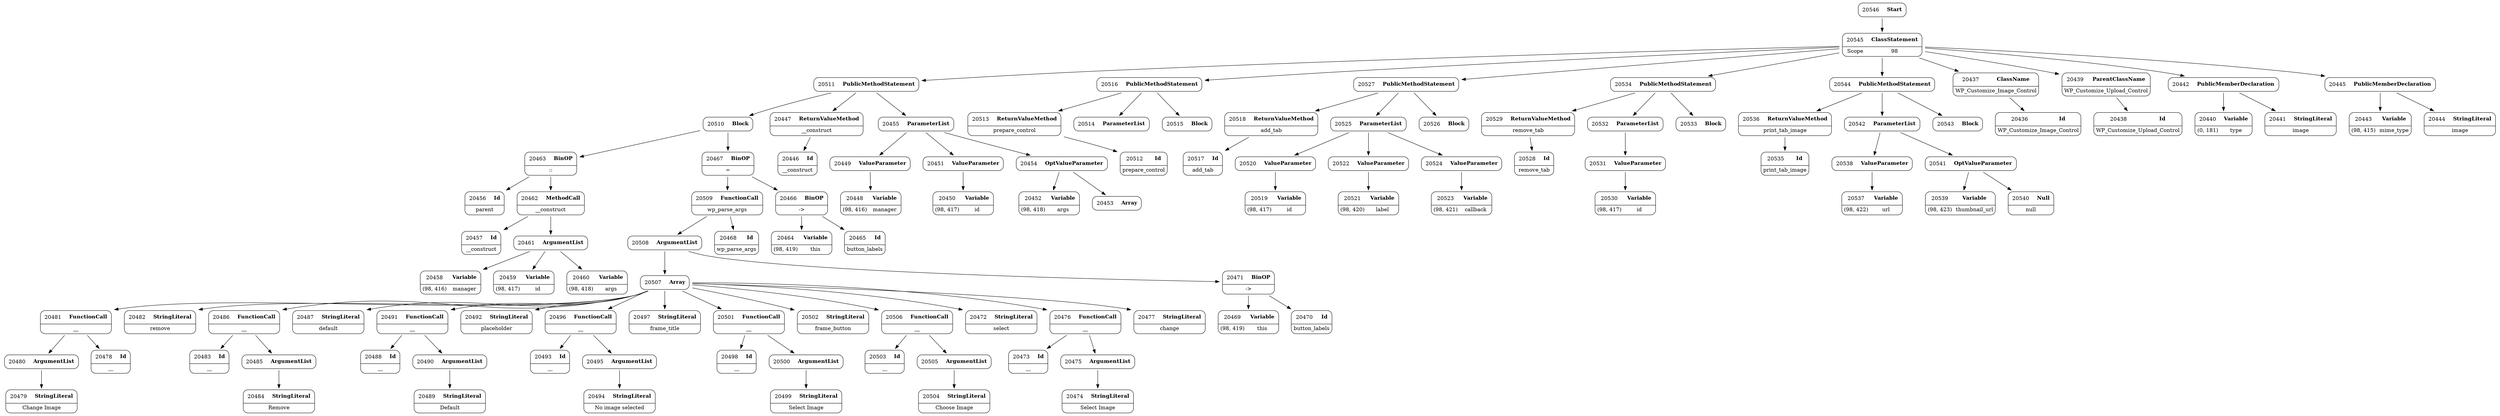 digraph ast {
node [shape=none];
20480 [label=<<TABLE border='1' cellspacing='0' cellpadding='10' style='rounded' ><TR><TD border='0'>20480</TD><TD border='0'><B>ArgumentList</B></TD></TR></TABLE>>];
20480 -> 20479 [weight=2];
20481 [label=<<TABLE border='1' cellspacing='0' cellpadding='10' style='rounded' ><TR><TD border='0'>20481</TD><TD border='0'><B>FunctionCall</B></TD></TR><HR/><TR><TD border='0' cellpadding='5' colspan='2'>__</TD></TR></TABLE>>];
20481 -> 20478 [weight=2];
20481 -> 20480 [weight=2];
20482 [label=<<TABLE border='1' cellspacing='0' cellpadding='10' style='rounded' ><TR><TD border='0'>20482</TD><TD border='0'><B>StringLiteral</B></TD></TR><HR/><TR><TD border='0' cellpadding='5' colspan='2'>remove</TD></TR></TABLE>>];
20483 [label=<<TABLE border='1' cellspacing='0' cellpadding='10' style='rounded' ><TR><TD border='0'>20483</TD><TD border='0'><B>Id</B></TD></TR><HR/><TR><TD border='0' cellpadding='5' colspan='2'>__</TD></TR></TABLE>>];
20484 [label=<<TABLE border='1' cellspacing='0' cellpadding='10' style='rounded' ><TR><TD border='0'>20484</TD><TD border='0'><B>StringLiteral</B></TD></TR><HR/><TR><TD border='0' cellpadding='5' colspan='2'>Remove</TD></TR></TABLE>>];
20485 [label=<<TABLE border='1' cellspacing='0' cellpadding='10' style='rounded' ><TR><TD border='0'>20485</TD><TD border='0'><B>ArgumentList</B></TD></TR></TABLE>>];
20485 -> 20484 [weight=2];
20486 [label=<<TABLE border='1' cellspacing='0' cellpadding='10' style='rounded' ><TR><TD border='0'>20486</TD><TD border='0'><B>FunctionCall</B></TD></TR><HR/><TR><TD border='0' cellpadding='5' colspan='2'>__</TD></TR></TABLE>>];
20486 -> 20483 [weight=2];
20486 -> 20485 [weight=2];
20487 [label=<<TABLE border='1' cellspacing='0' cellpadding='10' style='rounded' ><TR><TD border='0'>20487</TD><TD border='0'><B>StringLiteral</B></TD></TR><HR/><TR><TD border='0' cellpadding='5' colspan='2'>default</TD></TR></TABLE>>];
20488 [label=<<TABLE border='1' cellspacing='0' cellpadding='10' style='rounded' ><TR><TD border='0'>20488</TD><TD border='0'><B>Id</B></TD></TR><HR/><TR><TD border='0' cellpadding='5' colspan='2'>__</TD></TR></TABLE>>];
20489 [label=<<TABLE border='1' cellspacing='0' cellpadding='10' style='rounded' ><TR><TD border='0'>20489</TD><TD border='0'><B>StringLiteral</B></TD></TR><HR/><TR><TD border='0' cellpadding='5' colspan='2'>Default</TD></TR></TABLE>>];
20490 [label=<<TABLE border='1' cellspacing='0' cellpadding='10' style='rounded' ><TR><TD border='0'>20490</TD><TD border='0'><B>ArgumentList</B></TD></TR></TABLE>>];
20490 -> 20489 [weight=2];
20491 [label=<<TABLE border='1' cellspacing='0' cellpadding='10' style='rounded' ><TR><TD border='0'>20491</TD><TD border='0'><B>FunctionCall</B></TD></TR><HR/><TR><TD border='0' cellpadding='5' colspan='2'>__</TD></TR></TABLE>>];
20491 -> 20488 [weight=2];
20491 -> 20490 [weight=2];
20492 [label=<<TABLE border='1' cellspacing='0' cellpadding='10' style='rounded' ><TR><TD border='0'>20492</TD><TD border='0'><B>StringLiteral</B></TD></TR><HR/><TR><TD border='0' cellpadding='5' colspan='2'>placeholder</TD></TR></TABLE>>];
20493 [label=<<TABLE border='1' cellspacing='0' cellpadding='10' style='rounded' ><TR><TD border='0'>20493</TD><TD border='0'><B>Id</B></TD></TR><HR/><TR><TD border='0' cellpadding='5' colspan='2'>__</TD></TR></TABLE>>];
20494 [label=<<TABLE border='1' cellspacing='0' cellpadding='10' style='rounded' ><TR><TD border='0'>20494</TD><TD border='0'><B>StringLiteral</B></TD></TR><HR/><TR><TD border='0' cellpadding='5' colspan='2'>No image selected</TD></TR></TABLE>>];
20495 [label=<<TABLE border='1' cellspacing='0' cellpadding='10' style='rounded' ><TR><TD border='0'>20495</TD><TD border='0'><B>ArgumentList</B></TD></TR></TABLE>>];
20495 -> 20494 [weight=2];
20496 [label=<<TABLE border='1' cellspacing='0' cellpadding='10' style='rounded' ><TR><TD border='0'>20496</TD><TD border='0'><B>FunctionCall</B></TD></TR><HR/><TR><TD border='0' cellpadding='5' colspan='2'>__</TD></TR></TABLE>>];
20496 -> 20493 [weight=2];
20496 -> 20495 [weight=2];
20497 [label=<<TABLE border='1' cellspacing='0' cellpadding='10' style='rounded' ><TR><TD border='0'>20497</TD><TD border='0'><B>StringLiteral</B></TD></TR><HR/><TR><TD border='0' cellpadding='5' colspan='2'>frame_title</TD></TR></TABLE>>];
20498 [label=<<TABLE border='1' cellspacing='0' cellpadding='10' style='rounded' ><TR><TD border='0'>20498</TD><TD border='0'><B>Id</B></TD></TR><HR/><TR><TD border='0' cellpadding='5' colspan='2'>__</TD></TR></TABLE>>];
20499 [label=<<TABLE border='1' cellspacing='0' cellpadding='10' style='rounded' ><TR><TD border='0'>20499</TD><TD border='0'><B>StringLiteral</B></TD></TR><HR/><TR><TD border='0' cellpadding='5' colspan='2'>Select Image</TD></TR></TABLE>>];
20500 [label=<<TABLE border='1' cellspacing='0' cellpadding='10' style='rounded' ><TR><TD border='0'>20500</TD><TD border='0'><B>ArgumentList</B></TD></TR></TABLE>>];
20500 -> 20499 [weight=2];
20501 [label=<<TABLE border='1' cellspacing='0' cellpadding='10' style='rounded' ><TR><TD border='0'>20501</TD><TD border='0'><B>FunctionCall</B></TD></TR><HR/><TR><TD border='0' cellpadding='5' colspan='2'>__</TD></TR></TABLE>>];
20501 -> 20498 [weight=2];
20501 -> 20500 [weight=2];
20502 [label=<<TABLE border='1' cellspacing='0' cellpadding='10' style='rounded' ><TR><TD border='0'>20502</TD><TD border='0'><B>StringLiteral</B></TD></TR><HR/><TR><TD border='0' cellpadding='5' colspan='2'>frame_button</TD></TR></TABLE>>];
20503 [label=<<TABLE border='1' cellspacing='0' cellpadding='10' style='rounded' ><TR><TD border='0'>20503</TD><TD border='0'><B>Id</B></TD></TR><HR/><TR><TD border='0' cellpadding='5' colspan='2'>__</TD></TR></TABLE>>];
20504 [label=<<TABLE border='1' cellspacing='0' cellpadding='10' style='rounded' ><TR><TD border='0'>20504</TD><TD border='0'><B>StringLiteral</B></TD></TR><HR/><TR><TD border='0' cellpadding='5' colspan='2'>Choose Image</TD></TR></TABLE>>];
20505 [label=<<TABLE border='1' cellspacing='0' cellpadding='10' style='rounded' ><TR><TD border='0'>20505</TD><TD border='0'><B>ArgumentList</B></TD></TR></TABLE>>];
20505 -> 20504 [weight=2];
20506 [label=<<TABLE border='1' cellspacing='0' cellpadding='10' style='rounded' ><TR><TD border='0'>20506</TD><TD border='0'><B>FunctionCall</B></TD></TR><HR/><TR><TD border='0' cellpadding='5' colspan='2'>__</TD></TR></TABLE>>];
20506 -> 20503 [weight=2];
20506 -> 20505 [weight=2];
20507 [label=<<TABLE border='1' cellspacing='0' cellpadding='10' style='rounded' ><TR><TD border='0'>20507</TD><TD border='0'><B>Array</B></TD></TR></TABLE>>];
20507 -> 20472 [weight=2];
20507 -> 20476 [weight=2];
20507 -> 20477 [weight=2];
20507 -> 20481 [weight=2];
20507 -> 20482 [weight=2];
20507 -> 20486 [weight=2];
20507 -> 20487 [weight=2];
20507 -> 20491 [weight=2];
20507 -> 20492 [weight=2];
20507 -> 20496 [weight=2];
20507 -> 20497 [weight=2];
20507 -> 20501 [weight=2];
20507 -> 20502 [weight=2];
20507 -> 20506 [weight=2];
20508 [label=<<TABLE border='1' cellspacing='0' cellpadding='10' style='rounded' ><TR><TD border='0'>20508</TD><TD border='0'><B>ArgumentList</B></TD></TR></TABLE>>];
20508 -> 20471 [weight=2];
20508 -> 20507 [weight=2];
20509 [label=<<TABLE border='1' cellspacing='0' cellpadding='10' style='rounded' ><TR><TD border='0'>20509</TD><TD border='0'><B>FunctionCall</B></TD></TR><HR/><TR><TD border='0' cellpadding='5' colspan='2'>wp_parse_args</TD></TR></TABLE>>];
20509 -> 20468 [weight=2];
20509 -> 20508 [weight=2];
20510 [label=<<TABLE border='1' cellspacing='0' cellpadding='10' style='rounded' ><TR><TD border='0'>20510</TD><TD border='0'><B>Block</B></TD></TR></TABLE>>];
20510 -> 20463 [weight=2];
20510 -> 20467 [weight=2];
20511 [label=<<TABLE border='1' cellspacing='0' cellpadding='10' style='rounded' ><TR><TD border='0'>20511</TD><TD border='0'><B>PublicMethodStatement</B></TD></TR></TABLE>>];
20511 -> 20447 [weight=2];
20511 -> 20455 [weight=2];
20511 -> 20510 [weight=2];
20512 [label=<<TABLE border='1' cellspacing='0' cellpadding='10' style='rounded' ><TR><TD border='0'>20512</TD><TD border='0'><B>Id</B></TD></TR><HR/><TR><TD border='0' cellpadding='5' colspan='2'>prepare_control</TD></TR></TABLE>>];
20513 [label=<<TABLE border='1' cellspacing='0' cellpadding='10' style='rounded' ><TR><TD border='0'>20513</TD><TD border='0'><B>ReturnValueMethod</B></TD></TR><HR/><TR><TD border='0' cellpadding='5' colspan='2'>prepare_control</TD></TR></TABLE>>];
20513 -> 20512 [weight=2];
20514 [label=<<TABLE border='1' cellspacing='0' cellpadding='10' style='rounded' ><TR><TD border='0'>20514</TD><TD border='0'><B>ParameterList</B></TD></TR></TABLE>>];
20515 [label=<<TABLE border='1' cellspacing='0' cellpadding='10' style='rounded' ><TR><TD border='0'>20515</TD><TD border='0'><B>Block</B></TD></TR></TABLE>>];
20516 [label=<<TABLE border='1' cellspacing='0' cellpadding='10' style='rounded' ><TR><TD border='0'>20516</TD><TD border='0'><B>PublicMethodStatement</B></TD></TR></TABLE>>];
20516 -> 20513 [weight=2];
20516 -> 20514 [weight=2];
20516 -> 20515 [weight=2];
20517 [label=<<TABLE border='1' cellspacing='0' cellpadding='10' style='rounded' ><TR><TD border='0'>20517</TD><TD border='0'><B>Id</B></TD></TR><HR/><TR><TD border='0' cellpadding='5' colspan='2'>add_tab</TD></TR></TABLE>>];
20518 [label=<<TABLE border='1' cellspacing='0' cellpadding='10' style='rounded' ><TR><TD border='0'>20518</TD><TD border='0'><B>ReturnValueMethod</B></TD></TR><HR/><TR><TD border='0' cellpadding='5' colspan='2'>add_tab</TD></TR></TABLE>>];
20518 -> 20517 [weight=2];
20519 [label=<<TABLE border='1' cellspacing='0' cellpadding='10' style='rounded' ><TR><TD border='0'>20519</TD><TD border='0'><B>Variable</B></TD></TR><HR/><TR><TD border='0' cellpadding='5'>(98, 417)</TD><TD border='0' cellpadding='5'>id</TD></TR></TABLE>>];
20520 [label=<<TABLE border='1' cellspacing='0' cellpadding='10' style='rounded' ><TR><TD border='0'>20520</TD><TD border='0'><B>ValueParameter</B></TD></TR></TABLE>>];
20520 -> 20519 [weight=2];
20521 [label=<<TABLE border='1' cellspacing='0' cellpadding='10' style='rounded' ><TR><TD border='0'>20521</TD><TD border='0'><B>Variable</B></TD></TR><HR/><TR><TD border='0' cellpadding='5'>(98, 420)</TD><TD border='0' cellpadding='5'>label</TD></TR></TABLE>>];
20522 [label=<<TABLE border='1' cellspacing='0' cellpadding='10' style='rounded' ><TR><TD border='0'>20522</TD><TD border='0'><B>ValueParameter</B></TD></TR></TABLE>>];
20522 -> 20521 [weight=2];
20523 [label=<<TABLE border='1' cellspacing='0' cellpadding='10' style='rounded' ><TR><TD border='0'>20523</TD><TD border='0'><B>Variable</B></TD></TR><HR/><TR><TD border='0' cellpadding='5'>(98, 421)</TD><TD border='0' cellpadding='5'>callback</TD></TR></TABLE>>];
20524 [label=<<TABLE border='1' cellspacing='0' cellpadding='10' style='rounded' ><TR><TD border='0'>20524</TD><TD border='0'><B>ValueParameter</B></TD></TR></TABLE>>];
20524 -> 20523 [weight=2];
20525 [label=<<TABLE border='1' cellspacing='0' cellpadding='10' style='rounded' ><TR><TD border='0'>20525</TD><TD border='0'><B>ParameterList</B></TD></TR></TABLE>>];
20525 -> 20520 [weight=2];
20525 -> 20522 [weight=2];
20525 -> 20524 [weight=2];
20526 [label=<<TABLE border='1' cellspacing='0' cellpadding='10' style='rounded' ><TR><TD border='0'>20526</TD><TD border='0'><B>Block</B></TD></TR></TABLE>>];
20527 [label=<<TABLE border='1' cellspacing='0' cellpadding='10' style='rounded' ><TR><TD border='0'>20527</TD><TD border='0'><B>PublicMethodStatement</B></TD></TR></TABLE>>];
20527 -> 20518 [weight=2];
20527 -> 20525 [weight=2];
20527 -> 20526 [weight=2];
20528 [label=<<TABLE border='1' cellspacing='0' cellpadding='10' style='rounded' ><TR><TD border='0'>20528</TD><TD border='0'><B>Id</B></TD></TR><HR/><TR><TD border='0' cellpadding='5' colspan='2'>remove_tab</TD></TR></TABLE>>];
20529 [label=<<TABLE border='1' cellspacing='0' cellpadding='10' style='rounded' ><TR><TD border='0'>20529</TD><TD border='0'><B>ReturnValueMethod</B></TD></TR><HR/><TR><TD border='0' cellpadding='5' colspan='2'>remove_tab</TD></TR></TABLE>>];
20529 -> 20528 [weight=2];
20530 [label=<<TABLE border='1' cellspacing='0' cellpadding='10' style='rounded' ><TR><TD border='0'>20530</TD><TD border='0'><B>Variable</B></TD></TR><HR/><TR><TD border='0' cellpadding='5'>(98, 417)</TD><TD border='0' cellpadding='5'>id</TD></TR></TABLE>>];
20531 [label=<<TABLE border='1' cellspacing='0' cellpadding='10' style='rounded' ><TR><TD border='0'>20531</TD><TD border='0'><B>ValueParameter</B></TD></TR></TABLE>>];
20531 -> 20530 [weight=2];
20532 [label=<<TABLE border='1' cellspacing='0' cellpadding='10' style='rounded' ><TR><TD border='0'>20532</TD><TD border='0'><B>ParameterList</B></TD></TR></TABLE>>];
20532 -> 20531 [weight=2];
20533 [label=<<TABLE border='1' cellspacing='0' cellpadding='10' style='rounded' ><TR><TD border='0'>20533</TD><TD border='0'><B>Block</B></TD></TR></TABLE>>];
20534 [label=<<TABLE border='1' cellspacing='0' cellpadding='10' style='rounded' ><TR><TD border='0'>20534</TD><TD border='0'><B>PublicMethodStatement</B></TD></TR></TABLE>>];
20534 -> 20529 [weight=2];
20534 -> 20532 [weight=2];
20534 -> 20533 [weight=2];
20535 [label=<<TABLE border='1' cellspacing='0' cellpadding='10' style='rounded' ><TR><TD border='0'>20535</TD><TD border='0'><B>Id</B></TD></TR><HR/><TR><TD border='0' cellpadding='5' colspan='2'>print_tab_image</TD></TR></TABLE>>];
20536 [label=<<TABLE border='1' cellspacing='0' cellpadding='10' style='rounded' ><TR><TD border='0'>20536</TD><TD border='0'><B>ReturnValueMethod</B></TD></TR><HR/><TR><TD border='0' cellpadding='5' colspan='2'>print_tab_image</TD></TR></TABLE>>];
20536 -> 20535 [weight=2];
20537 [label=<<TABLE border='1' cellspacing='0' cellpadding='10' style='rounded' ><TR><TD border='0'>20537</TD><TD border='0'><B>Variable</B></TD></TR><HR/><TR><TD border='0' cellpadding='5'>(98, 422)</TD><TD border='0' cellpadding='5'>url</TD></TR></TABLE>>];
20538 [label=<<TABLE border='1' cellspacing='0' cellpadding='10' style='rounded' ><TR><TD border='0'>20538</TD><TD border='0'><B>ValueParameter</B></TD></TR></TABLE>>];
20538 -> 20537 [weight=2];
20539 [label=<<TABLE border='1' cellspacing='0' cellpadding='10' style='rounded' ><TR><TD border='0'>20539</TD><TD border='0'><B>Variable</B></TD></TR><HR/><TR><TD border='0' cellpadding='5'>(98, 423)</TD><TD border='0' cellpadding='5'>thumbnail_url</TD></TR></TABLE>>];
20540 [label=<<TABLE border='1' cellspacing='0' cellpadding='10' style='rounded' ><TR><TD border='0'>20540</TD><TD border='0'><B>Null</B></TD></TR><HR/><TR><TD border='0' cellpadding='5' colspan='2'>null</TD></TR></TABLE>>];
20541 [label=<<TABLE border='1' cellspacing='0' cellpadding='10' style='rounded' ><TR><TD border='0'>20541</TD><TD border='0'><B>OptValueParameter</B></TD></TR></TABLE>>];
20541 -> 20539 [weight=2];
20541 -> 20540 [weight=2];
20542 [label=<<TABLE border='1' cellspacing='0' cellpadding='10' style='rounded' ><TR><TD border='0'>20542</TD><TD border='0'><B>ParameterList</B></TD></TR></TABLE>>];
20542 -> 20538 [weight=2];
20542 -> 20541 [weight=2];
20543 [label=<<TABLE border='1' cellspacing='0' cellpadding='10' style='rounded' ><TR><TD border='0'>20543</TD><TD border='0'><B>Block</B></TD></TR></TABLE>>];
20544 [label=<<TABLE border='1' cellspacing='0' cellpadding='10' style='rounded' ><TR><TD border='0'>20544</TD><TD border='0'><B>PublicMethodStatement</B></TD></TR></TABLE>>];
20544 -> 20536 [weight=2];
20544 -> 20542 [weight=2];
20544 -> 20543 [weight=2];
20545 [label=<<TABLE border='1' cellspacing='0' cellpadding='10' style='rounded' ><TR><TD border='0'>20545</TD><TD border='0'><B>ClassStatement</B></TD></TR><HR/><TR><TD border='0' cellpadding='5'>Scope</TD><TD border='0' cellpadding='5'>98</TD></TR></TABLE>>];
20545 -> 20437 [weight=2];
20545 -> 20439 [weight=2];
20545 -> 20442 [weight=2];
20545 -> 20445 [weight=2];
20545 -> 20511 [weight=2];
20545 -> 20516 [weight=2];
20545 -> 20527 [weight=2];
20545 -> 20534 [weight=2];
20545 -> 20544 [weight=2];
20546 [label=<<TABLE border='1' cellspacing='0' cellpadding='10' style='rounded' ><TR><TD border='0'>20546</TD><TD border='0'><B>Start</B></TD></TR></TABLE>>];
20546 -> 20545 [weight=2];
20436 [label=<<TABLE border='1' cellspacing='0' cellpadding='10' style='rounded' ><TR><TD border='0'>20436</TD><TD border='0'><B>Id</B></TD></TR><HR/><TR><TD border='0' cellpadding='5' colspan='2'>WP_Customize_Image_Control</TD></TR></TABLE>>];
20437 [label=<<TABLE border='1' cellspacing='0' cellpadding='10' style='rounded' ><TR><TD border='0'>20437</TD><TD border='0'><B>ClassName</B></TD></TR><HR/><TR><TD border='0' cellpadding='5' colspan='2'>WP_Customize_Image_Control</TD></TR></TABLE>>];
20437 -> 20436 [weight=2];
20438 [label=<<TABLE border='1' cellspacing='0' cellpadding='10' style='rounded' ><TR><TD border='0'>20438</TD><TD border='0'><B>Id</B></TD></TR><HR/><TR><TD border='0' cellpadding='5' colspan='2'>WP_Customize_Upload_Control</TD></TR></TABLE>>];
20439 [label=<<TABLE border='1' cellspacing='0' cellpadding='10' style='rounded' ><TR><TD border='0'>20439</TD><TD border='0'><B>ParentClassName</B></TD></TR><HR/><TR><TD border='0' cellpadding='5' colspan='2'>WP_Customize_Upload_Control</TD></TR></TABLE>>];
20439 -> 20438 [weight=2];
20440 [label=<<TABLE border='1' cellspacing='0' cellpadding='10' style='rounded' ><TR><TD border='0'>20440</TD><TD border='0'><B>Variable</B></TD></TR><HR/><TR><TD border='0' cellpadding='5'>(0, 181)</TD><TD border='0' cellpadding='5'>type</TD></TR></TABLE>>];
20441 [label=<<TABLE border='1' cellspacing='0' cellpadding='10' style='rounded' ><TR><TD border='0'>20441</TD><TD border='0'><B>StringLiteral</B></TD></TR><HR/><TR><TD border='0' cellpadding='5' colspan='2'>image</TD></TR></TABLE>>];
20442 [label=<<TABLE border='1' cellspacing='0' cellpadding='10' style='rounded' ><TR><TD border='0'>20442</TD><TD border='0'><B>PublicMemberDeclaration</B></TD></TR></TABLE>>];
20442 -> 20440 [weight=2];
20442 -> 20441 [weight=2];
20443 [label=<<TABLE border='1' cellspacing='0' cellpadding='10' style='rounded' ><TR><TD border='0'>20443</TD><TD border='0'><B>Variable</B></TD></TR><HR/><TR><TD border='0' cellpadding='5'>(98, 415)</TD><TD border='0' cellpadding='5'>mime_type</TD></TR></TABLE>>];
20444 [label=<<TABLE border='1' cellspacing='0' cellpadding='10' style='rounded' ><TR><TD border='0'>20444</TD><TD border='0'><B>StringLiteral</B></TD></TR><HR/><TR><TD border='0' cellpadding='5' colspan='2'>image</TD></TR></TABLE>>];
20445 [label=<<TABLE border='1' cellspacing='0' cellpadding='10' style='rounded' ><TR><TD border='0'>20445</TD><TD border='0'><B>PublicMemberDeclaration</B></TD></TR></TABLE>>];
20445 -> 20443 [weight=2];
20445 -> 20444 [weight=2];
20446 [label=<<TABLE border='1' cellspacing='0' cellpadding='10' style='rounded' ><TR><TD border='0'>20446</TD><TD border='0'><B>Id</B></TD></TR><HR/><TR><TD border='0' cellpadding='5' colspan='2'>__construct</TD></TR></TABLE>>];
20447 [label=<<TABLE border='1' cellspacing='0' cellpadding='10' style='rounded' ><TR><TD border='0'>20447</TD><TD border='0'><B>ReturnValueMethod</B></TD></TR><HR/><TR><TD border='0' cellpadding='5' colspan='2'>__construct</TD></TR></TABLE>>];
20447 -> 20446 [weight=2];
20448 [label=<<TABLE border='1' cellspacing='0' cellpadding='10' style='rounded' ><TR><TD border='0'>20448</TD><TD border='0'><B>Variable</B></TD></TR><HR/><TR><TD border='0' cellpadding='5'>(98, 416)</TD><TD border='0' cellpadding='5'>manager</TD></TR></TABLE>>];
20449 [label=<<TABLE border='1' cellspacing='0' cellpadding='10' style='rounded' ><TR><TD border='0'>20449</TD><TD border='0'><B>ValueParameter</B></TD></TR></TABLE>>];
20449 -> 20448 [weight=2];
20450 [label=<<TABLE border='1' cellspacing='0' cellpadding='10' style='rounded' ><TR><TD border='0'>20450</TD><TD border='0'><B>Variable</B></TD></TR><HR/><TR><TD border='0' cellpadding='5'>(98, 417)</TD><TD border='0' cellpadding='5'>id</TD></TR></TABLE>>];
20451 [label=<<TABLE border='1' cellspacing='0' cellpadding='10' style='rounded' ><TR><TD border='0'>20451</TD><TD border='0'><B>ValueParameter</B></TD></TR></TABLE>>];
20451 -> 20450 [weight=2];
20452 [label=<<TABLE border='1' cellspacing='0' cellpadding='10' style='rounded' ><TR><TD border='0'>20452</TD><TD border='0'><B>Variable</B></TD></TR><HR/><TR><TD border='0' cellpadding='5'>(98, 418)</TD><TD border='0' cellpadding='5'>args</TD></TR></TABLE>>];
20453 [label=<<TABLE border='1' cellspacing='0' cellpadding='10' style='rounded' ><TR><TD border='0'>20453</TD><TD border='0'><B>Array</B></TD></TR></TABLE>>];
20454 [label=<<TABLE border='1' cellspacing='0' cellpadding='10' style='rounded' ><TR><TD border='0'>20454</TD><TD border='0'><B>OptValueParameter</B></TD></TR></TABLE>>];
20454 -> 20452 [weight=2];
20454 -> 20453 [weight=2];
20455 [label=<<TABLE border='1' cellspacing='0' cellpadding='10' style='rounded' ><TR><TD border='0'>20455</TD><TD border='0'><B>ParameterList</B></TD></TR></TABLE>>];
20455 -> 20449 [weight=2];
20455 -> 20451 [weight=2];
20455 -> 20454 [weight=2];
20456 [label=<<TABLE border='1' cellspacing='0' cellpadding='10' style='rounded' ><TR><TD border='0'>20456</TD><TD border='0'><B>Id</B></TD></TR><HR/><TR><TD border='0' cellpadding='5' colspan='2'>parent</TD></TR></TABLE>>];
20457 [label=<<TABLE border='1' cellspacing='0' cellpadding='10' style='rounded' ><TR><TD border='0'>20457</TD><TD border='0'><B>Id</B></TD></TR><HR/><TR><TD border='0' cellpadding='5' colspan='2'>__construct</TD></TR></TABLE>>];
20458 [label=<<TABLE border='1' cellspacing='0' cellpadding='10' style='rounded' ><TR><TD border='0'>20458</TD><TD border='0'><B>Variable</B></TD></TR><HR/><TR><TD border='0' cellpadding='5'>(98, 416)</TD><TD border='0' cellpadding='5'>manager</TD></TR></TABLE>>];
20459 [label=<<TABLE border='1' cellspacing='0' cellpadding='10' style='rounded' ><TR><TD border='0'>20459</TD><TD border='0'><B>Variable</B></TD></TR><HR/><TR><TD border='0' cellpadding='5'>(98, 417)</TD><TD border='0' cellpadding='5'>id</TD></TR></TABLE>>];
20460 [label=<<TABLE border='1' cellspacing='0' cellpadding='10' style='rounded' ><TR><TD border='0'>20460</TD><TD border='0'><B>Variable</B></TD></TR><HR/><TR><TD border='0' cellpadding='5'>(98, 418)</TD><TD border='0' cellpadding='5'>args</TD></TR></TABLE>>];
20461 [label=<<TABLE border='1' cellspacing='0' cellpadding='10' style='rounded' ><TR><TD border='0'>20461</TD><TD border='0'><B>ArgumentList</B></TD></TR></TABLE>>];
20461 -> 20458 [weight=2];
20461 -> 20459 [weight=2];
20461 -> 20460 [weight=2];
20462 [label=<<TABLE border='1' cellspacing='0' cellpadding='10' style='rounded' ><TR><TD border='0'>20462</TD><TD border='0'><B>MethodCall</B></TD></TR><HR/><TR><TD border='0' cellpadding='5' colspan='2'>__construct</TD></TR></TABLE>>];
20462 -> 20457 [weight=2];
20462 -> 20461 [weight=2];
20463 [label=<<TABLE border='1' cellspacing='0' cellpadding='10' style='rounded' ><TR><TD border='0'>20463</TD><TD border='0'><B>BinOP</B></TD></TR><HR/><TR><TD border='0' cellpadding='5' colspan='2'>::</TD></TR></TABLE>>];
20463 -> 20456 [weight=2];
20463 -> 20462 [weight=2];
20464 [label=<<TABLE border='1' cellspacing='0' cellpadding='10' style='rounded' ><TR><TD border='0'>20464</TD><TD border='0'><B>Variable</B></TD></TR><HR/><TR><TD border='0' cellpadding='5'>(98, 419)</TD><TD border='0' cellpadding='5'>this</TD></TR></TABLE>>];
20465 [label=<<TABLE border='1' cellspacing='0' cellpadding='10' style='rounded' ><TR><TD border='0'>20465</TD><TD border='0'><B>Id</B></TD></TR><HR/><TR><TD border='0' cellpadding='5' colspan='2'>button_labels</TD></TR></TABLE>>];
20466 [label=<<TABLE border='1' cellspacing='0' cellpadding='10' style='rounded' ><TR><TD border='0'>20466</TD><TD border='0'><B>BinOP</B></TD></TR><HR/><TR><TD border='0' cellpadding='5' colspan='2'>-&gt;</TD></TR></TABLE>>];
20466 -> 20464 [weight=2];
20466 -> 20465 [weight=2];
20467 [label=<<TABLE border='1' cellspacing='0' cellpadding='10' style='rounded' ><TR><TD border='0'>20467</TD><TD border='0'><B>BinOP</B></TD></TR><HR/><TR><TD border='0' cellpadding='5' colspan='2'>=</TD></TR></TABLE>>];
20467 -> 20466 [weight=2];
20467 -> 20509 [weight=2];
20468 [label=<<TABLE border='1' cellspacing='0' cellpadding='10' style='rounded' ><TR><TD border='0'>20468</TD><TD border='0'><B>Id</B></TD></TR><HR/><TR><TD border='0' cellpadding='5' colspan='2'>wp_parse_args</TD></TR></TABLE>>];
20469 [label=<<TABLE border='1' cellspacing='0' cellpadding='10' style='rounded' ><TR><TD border='0'>20469</TD><TD border='0'><B>Variable</B></TD></TR><HR/><TR><TD border='0' cellpadding='5'>(98, 419)</TD><TD border='0' cellpadding='5'>this</TD></TR></TABLE>>];
20470 [label=<<TABLE border='1' cellspacing='0' cellpadding='10' style='rounded' ><TR><TD border='0'>20470</TD><TD border='0'><B>Id</B></TD></TR><HR/><TR><TD border='0' cellpadding='5' colspan='2'>button_labels</TD></TR></TABLE>>];
20471 [label=<<TABLE border='1' cellspacing='0' cellpadding='10' style='rounded' ><TR><TD border='0'>20471</TD><TD border='0'><B>BinOP</B></TD></TR><HR/><TR><TD border='0' cellpadding='5' colspan='2'>-&gt;</TD></TR></TABLE>>];
20471 -> 20469 [weight=2];
20471 -> 20470 [weight=2];
20472 [label=<<TABLE border='1' cellspacing='0' cellpadding='10' style='rounded' ><TR><TD border='0'>20472</TD><TD border='0'><B>StringLiteral</B></TD></TR><HR/><TR><TD border='0' cellpadding='5' colspan='2'>select</TD></TR></TABLE>>];
20473 [label=<<TABLE border='1' cellspacing='0' cellpadding='10' style='rounded' ><TR><TD border='0'>20473</TD><TD border='0'><B>Id</B></TD></TR><HR/><TR><TD border='0' cellpadding='5' colspan='2'>__</TD></TR></TABLE>>];
20474 [label=<<TABLE border='1' cellspacing='0' cellpadding='10' style='rounded' ><TR><TD border='0'>20474</TD><TD border='0'><B>StringLiteral</B></TD></TR><HR/><TR><TD border='0' cellpadding='5' colspan='2'>Select Image</TD></TR></TABLE>>];
20475 [label=<<TABLE border='1' cellspacing='0' cellpadding='10' style='rounded' ><TR><TD border='0'>20475</TD><TD border='0'><B>ArgumentList</B></TD></TR></TABLE>>];
20475 -> 20474 [weight=2];
20476 [label=<<TABLE border='1' cellspacing='0' cellpadding='10' style='rounded' ><TR><TD border='0'>20476</TD><TD border='0'><B>FunctionCall</B></TD></TR><HR/><TR><TD border='0' cellpadding='5' colspan='2'>__</TD></TR></TABLE>>];
20476 -> 20473 [weight=2];
20476 -> 20475 [weight=2];
20477 [label=<<TABLE border='1' cellspacing='0' cellpadding='10' style='rounded' ><TR><TD border='0'>20477</TD><TD border='0'><B>StringLiteral</B></TD></TR><HR/><TR><TD border='0' cellpadding='5' colspan='2'>change</TD></TR></TABLE>>];
20478 [label=<<TABLE border='1' cellspacing='0' cellpadding='10' style='rounded' ><TR><TD border='0'>20478</TD><TD border='0'><B>Id</B></TD></TR><HR/><TR><TD border='0' cellpadding='5' colspan='2'>__</TD></TR></TABLE>>];
20479 [label=<<TABLE border='1' cellspacing='0' cellpadding='10' style='rounded' ><TR><TD border='0'>20479</TD><TD border='0'><B>StringLiteral</B></TD></TR><HR/><TR><TD border='0' cellpadding='5' colspan='2'>Change Image</TD></TR></TABLE>>];
}
